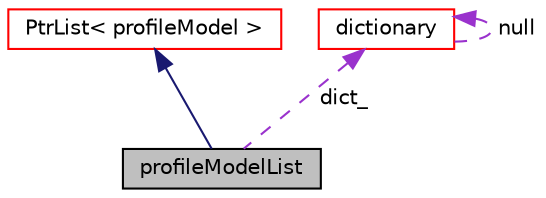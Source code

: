 digraph "profileModelList"
{
  bgcolor="transparent";
  edge [fontname="Helvetica",fontsize="10",labelfontname="Helvetica",labelfontsize="10"];
  node [fontname="Helvetica",fontsize="10",shape=record];
  Node5 [label="profileModelList",height=0.2,width=0.4,color="black", fillcolor="grey75", style="filled", fontcolor="black"];
  Node6 -> Node5 [dir="back",color="midnightblue",fontsize="10",style="solid",fontname="Helvetica"];
  Node6 [label="PtrList\< profileModel \>",height=0.2,width=0.4,color="red",URL="$a27029.html"];
  Node10 -> Node5 [dir="back",color="darkorchid3",fontsize="10",style="dashed",label=" dict_" ,fontname="Helvetica"];
  Node10 [label="dictionary",height=0.2,width=0.4,color="red",URL="$a27129.html",tooltip="A list of keyword definitions, which are a keyword followed by any number of values (e..."];
  Node10 -> Node10 [dir="back",color="darkorchid3",fontsize="10",style="dashed",label=" null" ,fontname="Helvetica"];
}
